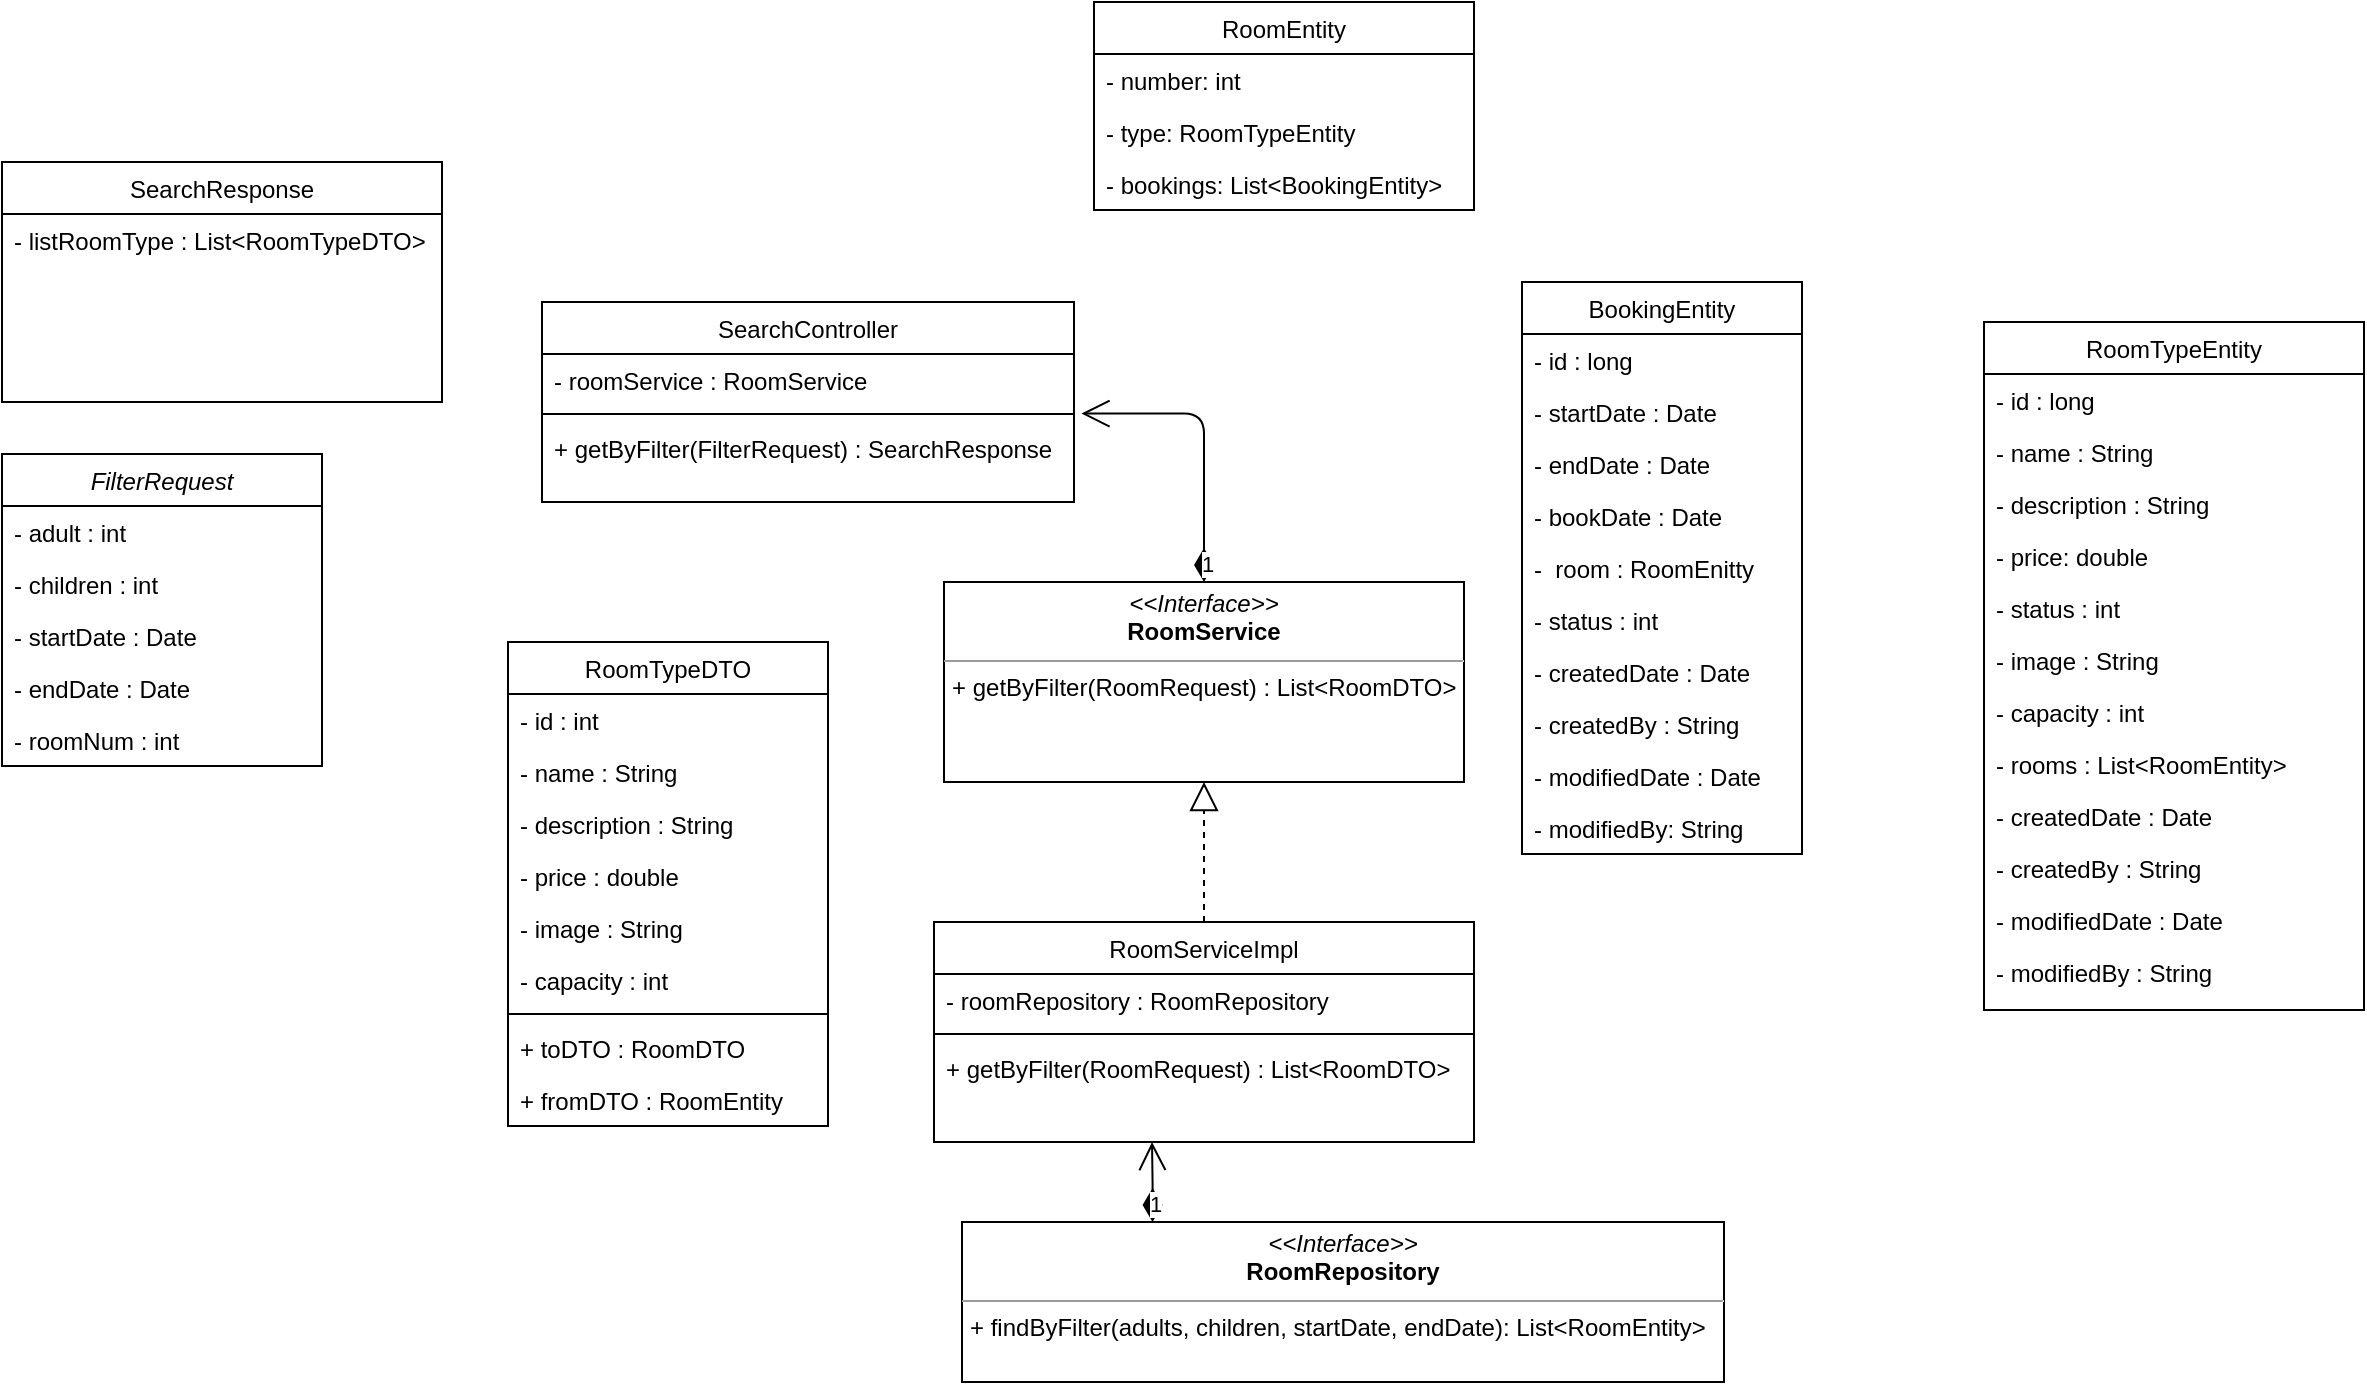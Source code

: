 <mxfile version="14.9.8" type="device"><diagram id="C5RBs43oDa-KdzZeNtuy" name="Page-1"><mxGraphModel dx="1038" dy="1701" grid="1" gridSize="10" guides="1" tooltips="1" connect="1" arrows="1" fold="1" page="1" pageScale="1" pageWidth="827" pageHeight="1169" math="0" shadow="0"><root><mxCell id="WIyWlLk6GJQsqaUBKTNV-0"/><mxCell id="WIyWlLk6GJQsqaUBKTNV-1" parent="WIyWlLk6GJQsqaUBKTNV-0"/><mxCell id="zkfFHV4jXpPFQw0GAbJ--0" value="FilterRequest" style="swimlane;fontStyle=2;align=center;verticalAlign=top;childLayout=stackLayout;horizontal=1;startSize=26;horizontalStack=0;resizeParent=1;resizeLast=0;collapsible=1;marginBottom=0;rounded=0;shadow=0;strokeWidth=1;" parent="WIyWlLk6GJQsqaUBKTNV-1" vertex="1"><mxGeometry x="60" y="-54" width="160" height="156" as="geometry"><mxRectangle x="230" y="140" width="160" height="26" as="alternateBounds"/></mxGeometry></mxCell><mxCell id="zkfFHV4jXpPFQw0GAbJ--1" value="- adult : int" style="text;align=left;verticalAlign=top;spacingLeft=4;spacingRight=4;overflow=hidden;rotatable=0;points=[[0,0.5],[1,0.5]];portConstraint=eastwest;" parent="zkfFHV4jXpPFQw0GAbJ--0" vertex="1"><mxGeometry y="26" width="160" height="26" as="geometry"/></mxCell><mxCell id="zkfFHV4jXpPFQw0GAbJ--2" value="- children : int" style="text;align=left;verticalAlign=top;spacingLeft=4;spacingRight=4;overflow=hidden;rotatable=0;points=[[0,0.5],[1,0.5]];portConstraint=eastwest;rounded=0;shadow=0;html=0;" parent="zkfFHV4jXpPFQw0GAbJ--0" vertex="1"><mxGeometry y="52" width="160" height="26" as="geometry"/></mxCell><mxCell id="zkfFHV4jXpPFQw0GAbJ--3" value="- startDate : Date" style="text;align=left;verticalAlign=top;spacingLeft=4;spacingRight=4;overflow=hidden;rotatable=0;points=[[0,0.5],[1,0.5]];portConstraint=eastwest;rounded=0;shadow=0;html=0;" parent="zkfFHV4jXpPFQw0GAbJ--0" vertex="1"><mxGeometry y="78" width="160" height="26" as="geometry"/></mxCell><mxCell id="3xcuclMwcHbzJMdT2RD2-0" value="- endDate : Date" style="text;align=left;verticalAlign=top;spacingLeft=4;spacingRight=4;overflow=hidden;rotatable=0;points=[[0,0.5],[1,0.5]];portConstraint=eastwest;rounded=0;shadow=0;html=0;" parent="zkfFHV4jXpPFQw0GAbJ--0" vertex="1"><mxGeometry y="104" width="160" height="26" as="geometry"/></mxCell><mxCell id="kwtjYgy3XIHTh0OLc-yO-0" value="- roomNum : int" style="text;align=left;verticalAlign=top;spacingLeft=4;spacingRight=4;overflow=hidden;rotatable=0;points=[[0,0.5],[1,0.5]];portConstraint=eastwest;rounded=0;shadow=0;html=0;" parent="zkfFHV4jXpPFQw0GAbJ--0" vertex="1"><mxGeometry y="130" width="160" height="26" as="geometry"/></mxCell><mxCell id="3xcuclMwcHbzJMdT2RD2-1" value="SearchController" style="swimlane;fontStyle=0;align=center;verticalAlign=top;childLayout=stackLayout;horizontal=1;startSize=26;horizontalStack=0;resizeParent=1;resizeLast=0;collapsible=1;marginBottom=0;rounded=0;shadow=0;strokeWidth=1;" parent="WIyWlLk6GJQsqaUBKTNV-1" vertex="1"><mxGeometry x="330" y="-130" width="266" height="100" as="geometry"><mxRectangle x="550" y="140" width="160" height="26" as="alternateBounds"/></mxGeometry></mxCell><mxCell id="3xcuclMwcHbzJMdT2RD2-6" value="- roomService : RoomService" style="text;align=left;verticalAlign=top;spacingLeft=4;spacingRight=4;overflow=hidden;rotatable=0;points=[[0,0.5],[1,0.5]];portConstraint=eastwest;rounded=0;shadow=0;html=0;" parent="3xcuclMwcHbzJMdT2RD2-1" vertex="1"><mxGeometry y="26" width="266" height="26" as="geometry"/></mxCell><mxCell id="3xcuclMwcHbzJMdT2RD2-7" value="" style="line;html=1;strokeWidth=1;align=left;verticalAlign=middle;spacingTop=-1;spacingLeft=3;spacingRight=3;rotatable=0;labelPosition=right;points=[];portConstraint=eastwest;" parent="3xcuclMwcHbzJMdT2RD2-1" vertex="1"><mxGeometry y="52" width="266" height="8" as="geometry"/></mxCell><mxCell id="3xcuclMwcHbzJMdT2RD2-8" value="+ getByFilter(FilterRequest) : SearchResponse" style="text;align=left;verticalAlign=top;spacingLeft=4;spacingRight=4;overflow=hidden;rotatable=0;points=[[0,0.5],[1,0.5]];portConstraint=eastwest;" parent="3xcuclMwcHbzJMdT2RD2-1" vertex="1"><mxGeometry y="60" width="266" height="26" as="geometry"/></mxCell><mxCell id="3xcuclMwcHbzJMdT2RD2-19" value="RoomTypeDTO" style="swimlane;fontStyle=0;align=center;verticalAlign=top;childLayout=stackLayout;horizontal=1;startSize=26;horizontalStack=0;resizeParent=1;resizeLast=0;collapsible=1;marginBottom=0;rounded=0;shadow=0;strokeWidth=1;" parent="WIyWlLk6GJQsqaUBKTNV-1" vertex="1"><mxGeometry x="313" y="40" width="160" height="242" as="geometry"><mxRectangle x="550" y="140" width="160" height="26" as="alternateBounds"/></mxGeometry></mxCell><mxCell id="3xcuclMwcHbzJMdT2RD2-20" value="- id : int" style="text;align=left;verticalAlign=top;spacingLeft=4;spacingRight=4;overflow=hidden;rotatable=0;points=[[0,0.5],[1,0.5]];portConstraint=eastwest;" parent="3xcuclMwcHbzJMdT2RD2-19" vertex="1"><mxGeometry y="26" width="160" height="26" as="geometry"/></mxCell><mxCell id="3xcuclMwcHbzJMdT2RD2-21" value="- name : String" style="text;align=left;verticalAlign=top;spacingLeft=4;spacingRight=4;overflow=hidden;rotatable=0;points=[[0,0.5],[1,0.5]];portConstraint=eastwest;rounded=0;shadow=0;html=0;" parent="3xcuclMwcHbzJMdT2RD2-19" vertex="1"><mxGeometry y="52" width="160" height="26" as="geometry"/></mxCell><mxCell id="3xcuclMwcHbzJMdT2RD2-22" value="- description : String" style="text;align=left;verticalAlign=top;spacingLeft=4;spacingRight=4;overflow=hidden;rotatable=0;points=[[0,0.5],[1,0.5]];portConstraint=eastwest;rounded=0;shadow=0;html=0;" parent="3xcuclMwcHbzJMdT2RD2-19" vertex="1"><mxGeometry y="78" width="160" height="26" as="geometry"/></mxCell><mxCell id="3xcuclMwcHbzJMdT2RD2-23" value="- price : double" style="text;align=left;verticalAlign=top;spacingLeft=4;spacingRight=4;overflow=hidden;rotatable=0;points=[[0,0.5],[1,0.5]];portConstraint=eastwest;rounded=0;shadow=0;html=0;" parent="3xcuclMwcHbzJMdT2RD2-19" vertex="1"><mxGeometry y="104" width="160" height="26" as="geometry"/></mxCell><mxCell id="3xcuclMwcHbzJMdT2RD2-24" value="- image : String" style="text;align=left;verticalAlign=top;spacingLeft=4;spacingRight=4;overflow=hidden;rotatable=0;points=[[0,0.5],[1,0.5]];portConstraint=eastwest;rounded=0;shadow=0;html=0;" parent="3xcuclMwcHbzJMdT2RD2-19" vertex="1"><mxGeometry y="130" width="160" height="26" as="geometry"/></mxCell><mxCell id="kwtjYgy3XIHTh0OLc-yO-8" value="- capacity : int" style="text;align=left;verticalAlign=top;spacingLeft=4;spacingRight=4;overflow=hidden;rotatable=0;points=[[0,0.5],[1,0.5]];portConstraint=eastwest;rounded=0;shadow=0;html=0;" parent="3xcuclMwcHbzJMdT2RD2-19" vertex="1"><mxGeometry y="156" width="160" height="26" as="geometry"/></mxCell><mxCell id="3xcuclMwcHbzJMdT2RD2-25" value="" style="line;html=1;strokeWidth=1;align=left;verticalAlign=middle;spacingTop=-1;spacingLeft=3;spacingRight=3;rotatable=0;labelPosition=right;points=[];portConstraint=eastwest;" parent="3xcuclMwcHbzJMdT2RD2-19" vertex="1"><mxGeometry y="182" width="160" height="8" as="geometry"/></mxCell><mxCell id="3xcuclMwcHbzJMdT2RD2-67" value="+ toDTO : RoomDTO" style="text;align=left;verticalAlign=top;spacingLeft=4;spacingRight=4;overflow=hidden;rotatable=0;points=[[0,0.5],[1,0.5]];portConstraint=eastwest;rounded=0;shadow=0;html=0;" parent="3xcuclMwcHbzJMdT2RD2-19" vertex="1"><mxGeometry y="190" width="160" height="26" as="geometry"/></mxCell><mxCell id="3xcuclMwcHbzJMdT2RD2-68" value="+ fromDTO : RoomEntity" style="text;align=left;verticalAlign=top;spacingLeft=4;spacingRight=4;overflow=hidden;rotatable=0;points=[[0,0.5],[1,0.5]];portConstraint=eastwest;rounded=0;shadow=0;html=0;" parent="3xcuclMwcHbzJMdT2RD2-19" vertex="1"><mxGeometry y="216" width="160" height="26" as="geometry"/></mxCell><mxCell id="3xcuclMwcHbzJMdT2RD2-28" value="RoomTypeEntity" style="swimlane;fontStyle=0;align=center;verticalAlign=top;childLayout=stackLayout;horizontal=1;startSize=26;horizontalStack=0;resizeParent=1;resizeLast=0;collapsible=1;marginBottom=0;rounded=0;shadow=0;strokeWidth=1;" parent="WIyWlLk6GJQsqaUBKTNV-1" vertex="1"><mxGeometry x="1051" y="-120" width="190" height="344" as="geometry"><mxRectangle x="550" y="140" width="160" height="26" as="alternateBounds"/></mxGeometry></mxCell><mxCell id="3xcuclMwcHbzJMdT2RD2-29" value="- id : long" style="text;align=left;verticalAlign=top;spacingLeft=4;spacingRight=4;overflow=hidden;rotatable=0;points=[[0,0.5],[1,0.5]];portConstraint=eastwest;" parent="3xcuclMwcHbzJMdT2RD2-28" vertex="1"><mxGeometry y="26" width="190" height="26" as="geometry"/></mxCell><mxCell id="3xcuclMwcHbzJMdT2RD2-30" value="- name : String" style="text;align=left;verticalAlign=top;spacingLeft=4;spacingRight=4;overflow=hidden;rotatable=0;points=[[0,0.5],[1,0.5]];portConstraint=eastwest;rounded=0;shadow=0;html=0;" parent="3xcuclMwcHbzJMdT2RD2-28" vertex="1"><mxGeometry y="52" width="190" height="26" as="geometry"/></mxCell><mxCell id="3xcuclMwcHbzJMdT2RD2-31" value="- description : String" style="text;align=left;verticalAlign=top;spacingLeft=4;spacingRight=4;overflow=hidden;rotatable=0;points=[[0,0.5],[1,0.5]];portConstraint=eastwest;rounded=0;shadow=0;html=0;" parent="3xcuclMwcHbzJMdT2RD2-28" vertex="1"><mxGeometry y="78" width="190" height="26" as="geometry"/></mxCell><mxCell id="3xcuclMwcHbzJMdT2RD2-79" value="- price: double" style="text;align=left;verticalAlign=top;spacingLeft=4;spacingRight=4;overflow=hidden;rotatable=0;points=[[0,0.5],[1,0.5]];portConstraint=eastwest;rounded=0;shadow=0;html=0;" parent="3xcuclMwcHbzJMdT2RD2-28" vertex="1"><mxGeometry y="104" width="190" height="26" as="geometry"/></mxCell><mxCell id="3xcuclMwcHbzJMdT2RD2-48" value="- status : int" style="text;align=left;verticalAlign=top;spacingLeft=4;spacingRight=4;overflow=hidden;rotatable=0;points=[[0,0.5],[1,0.5]];portConstraint=eastwest;rounded=0;shadow=0;html=0;" parent="3xcuclMwcHbzJMdT2RD2-28" vertex="1"><mxGeometry y="130" width="190" height="26" as="geometry"/></mxCell><mxCell id="3xcuclMwcHbzJMdT2RD2-52" value="- image : String" style="text;align=left;verticalAlign=top;spacingLeft=4;spacingRight=4;overflow=hidden;rotatable=0;points=[[0,0.5],[1,0.5]];portConstraint=eastwest;rounded=0;shadow=0;html=0;" parent="3xcuclMwcHbzJMdT2RD2-28" vertex="1"><mxGeometry y="156" width="190" height="26" as="geometry"/></mxCell><mxCell id="3xcuclMwcHbzJMdT2RD2-53" value="- capacity : int" style="text;align=left;verticalAlign=top;spacingLeft=4;spacingRight=4;overflow=hidden;rotatable=0;points=[[0,0.5],[1,0.5]];portConstraint=eastwest;rounded=0;shadow=0;html=0;" parent="3xcuclMwcHbzJMdT2RD2-28" vertex="1"><mxGeometry y="182" width="190" height="26" as="geometry"/></mxCell><mxCell id="3xcuclMwcHbzJMdT2RD2-64" value="- rooms : List&lt;RoomEntity&gt;" style="text;align=left;verticalAlign=top;spacingLeft=4;spacingRight=4;overflow=hidden;rotatable=0;points=[[0,0.5],[1,0.5]];portConstraint=eastwest;rounded=0;shadow=0;html=0;" parent="3xcuclMwcHbzJMdT2RD2-28" vertex="1"><mxGeometry y="208" width="190" height="26" as="geometry"/></mxCell><mxCell id="3xcuclMwcHbzJMdT2RD2-49" value="- createdDate : Date" style="text;align=left;verticalAlign=top;spacingLeft=4;spacingRight=4;overflow=hidden;rotatable=0;points=[[0,0.5],[1,0.5]];portConstraint=eastwest;rounded=0;shadow=0;html=0;" parent="3xcuclMwcHbzJMdT2RD2-28" vertex="1"><mxGeometry y="234" width="190" height="26" as="geometry"/></mxCell><mxCell id="3xcuclMwcHbzJMdT2RD2-50" value="- createdBy : String" style="text;align=left;verticalAlign=top;spacingLeft=4;spacingRight=4;overflow=hidden;rotatable=0;points=[[0,0.5],[1,0.5]];portConstraint=eastwest;rounded=0;shadow=0;html=0;" parent="3xcuclMwcHbzJMdT2RD2-28" vertex="1"><mxGeometry y="260" width="190" height="26" as="geometry"/></mxCell><mxCell id="3xcuclMwcHbzJMdT2RD2-51" value="- modifiedDate : Date" style="text;align=left;verticalAlign=top;spacingLeft=4;spacingRight=4;overflow=hidden;rotatable=0;points=[[0,0.5],[1,0.5]];portConstraint=eastwest;rounded=0;shadow=0;html=0;" parent="3xcuclMwcHbzJMdT2RD2-28" vertex="1"><mxGeometry y="286" width="190" height="26" as="geometry"/></mxCell><mxCell id="3xcuclMwcHbzJMdT2RD2-33" value="- modifiedBy : String" style="text;align=left;verticalAlign=top;spacingLeft=4;spacingRight=4;overflow=hidden;rotatable=0;points=[[0,0.5],[1,0.5]];portConstraint=eastwest;rounded=0;shadow=0;html=0;" parent="3xcuclMwcHbzJMdT2RD2-28" vertex="1"><mxGeometry y="312" width="190" height="32" as="geometry"/></mxCell><mxCell id="3xcuclMwcHbzJMdT2RD2-37" value="SearchResponse" style="swimlane;fontStyle=0;align=center;verticalAlign=top;childLayout=stackLayout;horizontal=1;startSize=26;horizontalStack=0;resizeParent=1;resizeLast=0;collapsible=1;marginBottom=0;rounded=0;shadow=0;strokeWidth=1;" parent="WIyWlLk6GJQsqaUBKTNV-1" vertex="1"><mxGeometry x="60" y="-200" width="220" height="120" as="geometry"><mxRectangle x="550" y="140" width="160" height="26" as="alternateBounds"/></mxGeometry></mxCell><mxCell id="3xcuclMwcHbzJMdT2RD2-40" value="- listRoomType : List&lt;RoomTypeDTO&gt;" style="text;align=left;verticalAlign=top;spacingLeft=4;spacingRight=4;overflow=hidden;rotatable=0;points=[[0,0.5],[1,0.5]];portConstraint=eastwest;rounded=0;shadow=0;html=0;" parent="3xcuclMwcHbzJMdT2RD2-37" vertex="1"><mxGeometry y="26" width="220" height="26" as="geometry"/></mxCell><mxCell id="3xcuclMwcHbzJMdT2RD2-46" value="&lt;p style=&quot;margin: 0px ; margin-top: 4px ; text-align: center&quot;&gt;&lt;i&gt;&amp;lt;&amp;lt;Interface&amp;gt;&amp;gt;&lt;/i&gt;&lt;br&gt;&lt;b&gt;RoomService&lt;/b&gt;&lt;/p&gt;&lt;hr size=&quot;1&quot;&gt;&lt;p style=&quot;margin: 0px ; margin-left: 4px&quot;&gt;&lt;span&gt;+ getByFilter(RoomRequest) : List&amp;lt;RoomDTO&amp;gt;&lt;/span&gt;&lt;/p&gt;" style="verticalAlign=top;align=left;overflow=fill;fontSize=12;fontFamily=Helvetica;html=1;" parent="WIyWlLk6GJQsqaUBKTNV-1" vertex="1"><mxGeometry x="531" y="10" width="260" height="100" as="geometry"/></mxCell><mxCell id="3xcuclMwcHbzJMdT2RD2-47" value="&lt;p style=&quot;margin: 0px ; margin-top: 4px ; text-align: center&quot;&gt;&lt;i&gt;&amp;lt;&amp;lt;Interface&amp;gt;&amp;gt;&lt;/i&gt;&lt;br&gt;&lt;b&gt;RoomRepository&lt;/b&gt;&lt;/p&gt;&lt;hr size=&quot;1&quot;&gt;&lt;p style=&quot;margin: 0px ; margin-left: 4px&quot;&gt;+ findByFilter(adults, children, startDate, endDate): List&amp;lt;RoomEntity&amp;gt;&lt;br&gt;&lt;/p&gt;" style="verticalAlign=top;align=left;overflow=fill;fontSize=12;fontFamily=Helvetica;html=1;" parent="WIyWlLk6GJQsqaUBKTNV-1" vertex="1"><mxGeometry x="540" y="330" width="381" height="80" as="geometry"/></mxCell><mxCell id="3xcuclMwcHbzJMdT2RD2-10" value="RoomServiceImpl" style="swimlane;fontStyle=0;align=center;verticalAlign=top;childLayout=stackLayout;horizontal=1;startSize=26;horizontalStack=0;resizeParent=1;resizeLast=0;collapsible=1;marginBottom=0;rounded=0;shadow=0;strokeWidth=1;" parent="WIyWlLk6GJQsqaUBKTNV-1" vertex="1"><mxGeometry x="526" y="180" width="270" height="110" as="geometry"><mxRectangle x="550" y="140" width="160" height="26" as="alternateBounds"/></mxGeometry></mxCell><mxCell id="3xcuclMwcHbzJMdT2RD2-15" value="- roomRepository : RoomRepository" style="text;align=left;verticalAlign=top;spacingLeft=4;spacingRight=4;overflow=hidden;rotatable=0;points=[[0,0.5],[1,0.5]];portConstraint=eastwest;rounded=0;shadow=0;html=0;" parent="3xcuclMwcHbzJMdT2RD2-10" vertex="1"><mxGeometry y="26" width="270" height="26" as="geometry"/></mxCell><mxCell id="3xcuclMwcHbzJMdT2RD2-16" value="" style="line;html=1;strokeWidth=1;align=left;verticalAlign=middle;spacingTop=-1;spacingLeft=3;spacingRight=3;rotatable=0;labelPosition=right;points=[];portConstraint=eastwest;" parent="3xcuclMwcHbzJMdT2RD2-10" vertex="1"><mxGeometry y="52" width="270" height="8" as="geometry"/></mxCell><mxCell id="3xcuclMwcHbzJMdT2RD2-17" value="+ getByFilter(RoomRequest) : List&lt;RoomDTO&gt;" style="text;align=left;verticalAlign=top;spacingLeft=4;spacingRight=4;overflow=hidden;rotatable=0;points=[[0,0.5],[1,0.5]];portConstraint=eastwest;" parent="3xcuclMwcHbzJMdT2RD2-10" vertex="1"><mxGeometry y="60" width="270" height="26" as="geometry"/></mxCell><mxCell id="3xcuclMwcHbzJMdT2RD2-54" value="BookingEntity" style="swimlane;fontStyle=0;childLayout=stackLayout;horizontal=1;startSize=26;fillColor=none;horizontalStack=0;resizeParent=1;resizeParentMax=0;resizeLast=0;collapsible=1;marginBottom=0;" parent="WIyWlLk6GJQsqaUBKTNV-1" vertex="1"><mxGeometry x="820" y="-140" width="140" height="286" as="geometry"/></mxCell><mxCell id="3xcuclMwcHbzJMdT2RD2-55" value="- id : long" style="text;strokeColor=none;fillColor=none;align=left;verticalAlign=top;spacingLeft=4;spacingRight=4;overflow=hidden;rotatable=0;points=[[0,0.5],[1,0.5]];portConstraint=eastwest;" parent="3xcuclMwcHbzJMdT2RD2-54" vertex="1"><mxGeometry y="26" width="140" height="26" as="geometry"/></mxCell><mxCell id="3xcuclMwcHbzJMdT2RD2-56" value="- startDate : Date" style="text;strokeColor=none;fillColor=none;align=left;verticalAlign=top;spacingLeft=4;spacingRight=4;overflow=hidden;rotatable=0;points=[[0,0.5],[1,0.5]];portConstraint=eastwest;" parent="3xcuclMwcHbzJMdT2RD2-54" vertex="1"><mxGeometry y="52" width="140" height="26" as="geometry"/></mxCell><mxCell id="3xcuclMwcHbzJMdT2RD2-58" value="- endDate : Date" style="text;strokeColor=none;fillColor=none;align=left;verticalAlign=top;spacingLeft=4;spacingRight=4;overflow=hidden;rotatable=0;points=[[0,0.5],[1,0.5]];portConstraint=eastwest;" parent="3xcuclMwcHbzJMdT2RD2-54" vertex="1"><mxGeometry y="78" width="140" height="26" as="geometry"/></mxCell><mxCell id="kwtjYgy3XIHTh0OLc-yO-1" value="- bookDate : Date" style="text;strokeColor=none;fillColor=none;align=left;verticalAlign=top;spacingLeft=4;spacingRight=4;overflow=hidden;rotatable=0;points=[[0,0.5],[1,0.5]];portConstraint=eastwest;" parent="3xcuclMwcHbzJMdT2RD2-54" vertex="1"><mxGeometry y="104" width="140" height="26" as="geometry"/></mxCell><mxCell id="3xcuclMwcHbzJMdT2RD2-60" value="-  room : RoomEnitty" style="text;strokeColor=none;fillColor=none;align=left;verticalAlign=top;spacingLeft=4;spacingRight=4;overflow=hidden;rotatable=0;points=[[0,0.5],[1,0.5]];portConstraint=eastwest;" parent="3xcuclMwcHbzJMdT2RD2-54" vertex="1"><mxGeometry y="130" width="140" height="26" as="geometry"/></mxCell><mxCell id="3xcuclMwcHbzJMdT2RD2-63" value="- status : int" style="text;align=left;verticalAlign=top;spacingLeft=4;spacingRight=4;overflow=hidden;rotatable=0;points=[[0,0.5],[1,0.5]];portConstraint=eastwest;rounded=0;shadow=0;html=0;" parent="3xcuclMwcHbzJMdT2RD2-54" vertex="1"><mxGeometry y="156" width="140" height="26" as="geometry"/></mxCell><mxCell id="3xcuclMwcHbzJMdT2RD2-61" value="- createdDate : Date" style="text;strokeColor=none;fillColor=none;align=left;verticalAlign=top;spacingLeft=4;spacingRight=4;overflow=hidden;rotatable=0;points=[[0,0.5],[1,0.5]];portConstraint=eastwest;" parent="3xcuclMwcHbzJMdT2RD2-54" vertex="1"><mxGeometry y="182" width="140" height="26" as="geometry"/></mxCell><mxCell id="3xcuclMwcHbzJMdT2RD2-62" value="- createdBy : String" style="text;strokeColor=none;fillColor=none;align=left;verticalAlign=top;spacingLeft=4;spacingRight=4;overflow=hidden;rotatable=0;points=[[0,0.5],[1,0.5]];portConstraint=eastwest;" parent="3xcuclMwcHbzJMdT2RD2-54" vertex="1"><mxGeometry y="208" width="140" height="26" as="geometry"/></mxCell><mxCell id="3xcuclMwcHbzJMdT2RD2-59" value="- modifiedDate : Date" style="text;strokeColor=none;fillColor=none;align=left;verticalAlign=top;spacingLeft=4;spacingRight=4;overflow=hidden;rotatable=0;points=[[0,0.5],[1,0.5]];portConstraint=eastwest;" parent="3xcuclMwcHbzJMdT2RD2-54" vertex="1"><mxGeometry y="234" width="140" height="26" as="geometry"/></mxCell><mxCell id="3xcuclMwcHbzJMdT2RD2-57" value="- modifiedBy: String" style="text;strokeColor=none;fillColor=none;align=left;verticalAlign=top;spacingLeft=4;spacingRight=4;overflow=hidden;rotatable=0;points=[[0,0.5],[1,0.5]];portConstraint=eastwest;" parent="3xcuclMwcHbzJMdT2RD2-54" vertex="1"><mxGeometry y="260" width="140" height="26" as="geometry"/></mxCell><mxCell id="3xcuclMwcHbzJMdT2RD2-72" value="" style="endArrow=block;dashed=1;endFill=0;endSize=12;html=1;entryX=0.5;entryY=1;entryDx=0;entryDy=0;exitX=0.5;exitY=0;exitDx=0;exitDy=0;" parent="WIyWlLk6GJQsqaUBKTNV-1" source="3xcuclMwcHbzJMdT2RD2-10" target="3xcuclMwcHbzJMdT2RD2-46" edge="1"><mxGeometry width="160" relative="1" as="geometry"><mxPoint x="570" y="-10" as="sourcePoint"/><mxPoint x="730" y="-10" as="targetPoint"/></mxGeometry></mxCell><mxCell id="kwtjYgy3XIHTh0OLc-yO-3" value="RoomEntity" style="swimlane;fontStyle=0;childLayout=stackLayout;horizontal=1;startSize=26;fillColor=none;horizontalStack=0;resizeParent=1;resizeParentMax=0;resizeLast=0;collapsible=1;marginBottom=0;" parent="WIyWlLk6GJQsqaUBKTNV-1" vertex="1"><mxGeometry x="606" y="-280" width="190" height="104" as="geometry"/></mxCell><mxCell id="kwtjYgy3XIHTh0OLc-yO-4" value="- number: int" style="text;strokeColor=none;fillColor=none;align=left;verticalAlign=top;spacingLeft=4;spacingRight=4;overflow=hidden;rotatable=0;points=[[0,0.5],[1,0.5]];portConstraint=eastwest;" parent="kwtjYgy3XIHTh0OLc-yO-3" vertex="1"><mxGeometry y="26" width="190" height="26" as="geometry"/></mxCell><mxCell id="kwtjYgy3XIHTh0OLc-yO-5" value="- type: RoomTypeEntity" style="text;strokeColor=none;fillColor=none;align=left;verticalAlign=top;spacingLeft=4;spacingRight=4;overflow=hidden;rotatable=0;points=[[0,0.5],[1,0.5]];portConstraint=eastwest;" parent="kwtjYgy3XIHTh0OLc-yO-3" vertex="1"><mxGeometry y="52" width="190" height="26" as="geometry"/></mxCell><mxCell id="kwtjYgy3XIHTh0OLc-yO-6" value="- bookings: List&lt;BookingEntity&gt;" style="text;strokeColor=none;fillColor=none;align=left;verticalAlign=top;spacingLeft=4;spacingRight=4;overflow=hidden;rotatable=0;points=[[0,0.5],[1,0.5]];portConstraint=eastwest;" parent="kwtjYgy3XIHTh0OLc-yO-3" vertex="1"><mxGeometry y="78" width="190" height="26" as="geometry"/></mxCell><mxCell id="SEQih8-NcjrqyjLRrrvK-1" value="1" style="endArrow=open;html=1;endSize=12;startArrow=diamondThin;startSize=14;startFill=1;edgeStyle=orthogonalEdgeStyle;align=left;verticalAlign=bottom;exitX=0.5;exitY=0;exitDx=0;exitDy=0;entryX=1.014;entryY=1.146;entryDx=0;entryDy=0;entryPerimeter=0;" edge="1" parent="WIyWlLk6GJQsqaUBKTNV-1" source="3xcuclMwcHbzJMdT2RD2-46" target="3xcuclMwcHbzJMdT2RD2-6"><mxGeometry x="-1" y="3" relative="1" as="geometry"><mxPoint x="450" y="90" as="sourcePoint"/><mxPoint x="610" y="90" as="targetPoint"/></mxGeometry></mxCell><mxCell id="SEQih8-NcjrqyjLRrrvK-2" value="1" style="endArrow=open;html=1;endSize=12;startArrow=diamondThin;startSize=14;startFill=1;edgeStyle=orthogonalEdgeStyle;align=left;verticalAlign=bottom;exitX=0.25;exitY=0;exitDx=0;exitDy=0;" edge="1" parent="WIyWlLk6GJQsqaUBKTNV-1" source="3xcuclMwcHbzJMdT2RD2-47"><mxGeometry x="-1" y="3" relative="1" as="geometry"><mxPoint x="450" y="90" as="sourcePoint"/><mxPoint x="635" y="290" as="targetPoint"/></mxGeometry></mxCell></root></mxGraphModel></diagram></mxfile>